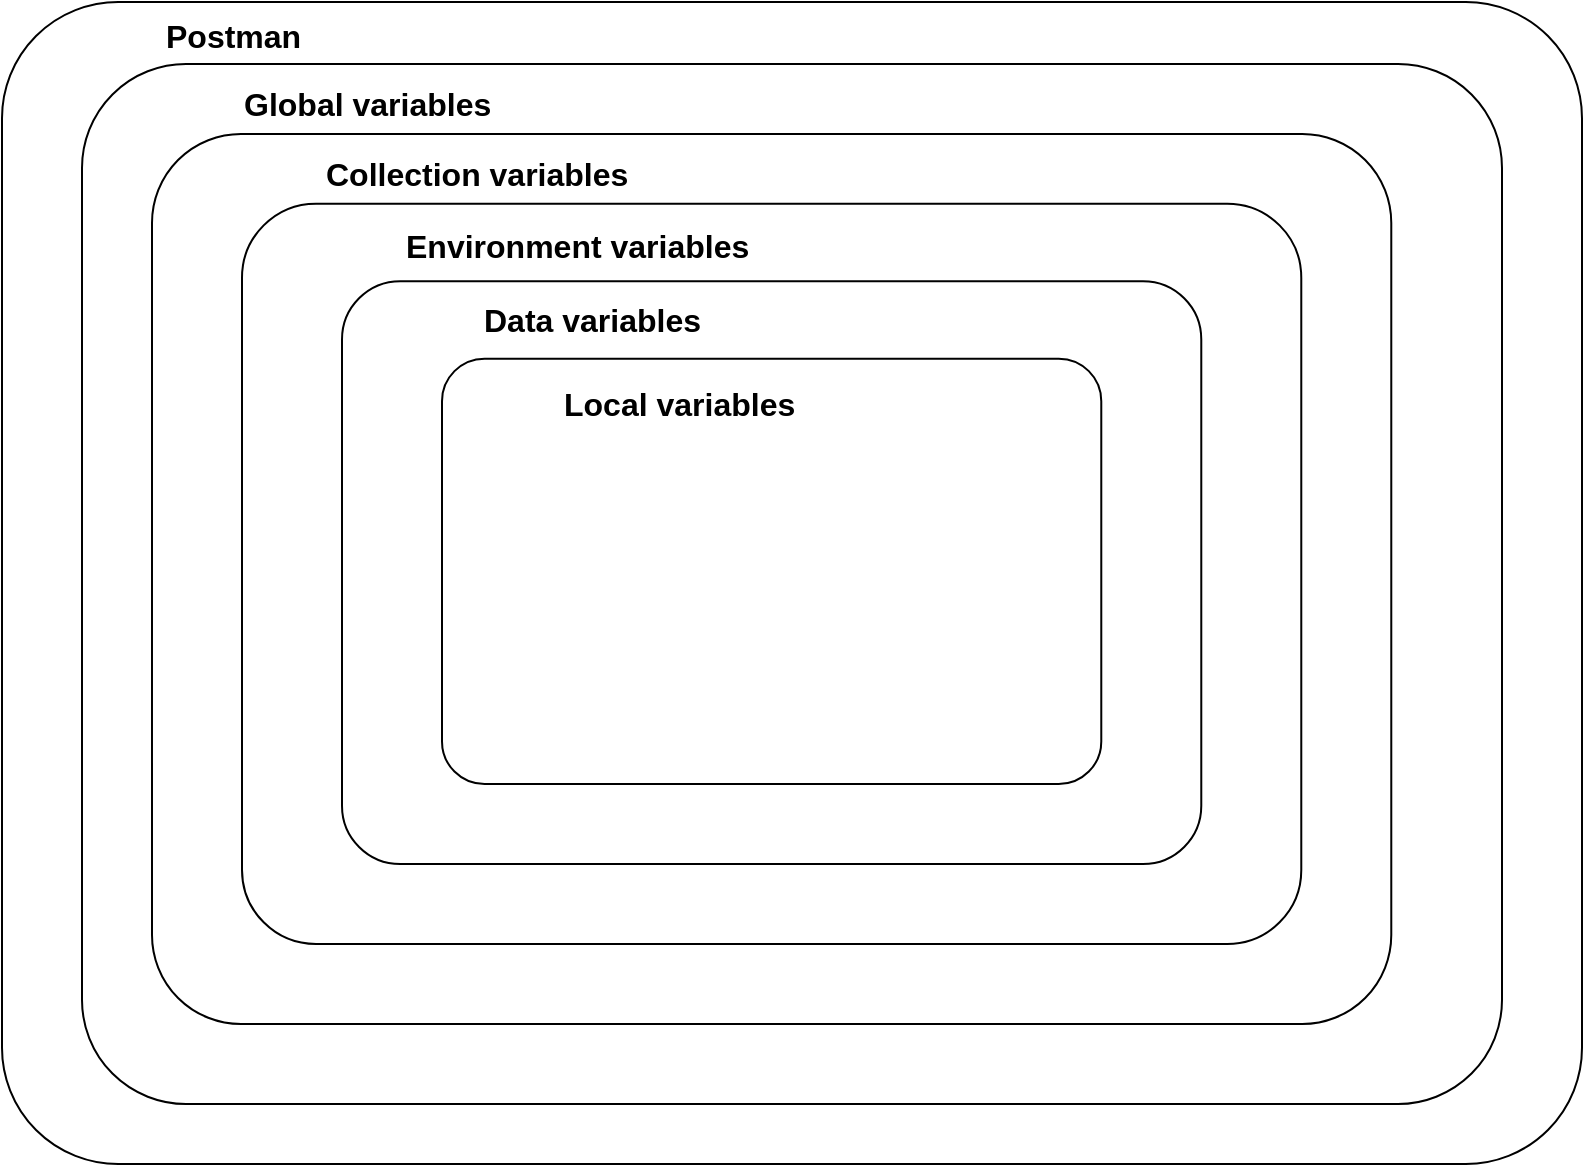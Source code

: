 <mxfile version="20.5.1" type="device"><diagram id="R2lEEEUBdFMjLlhIrx00" name="Page-1"><mxGraphModel dx="1225" dy="854" grid="1" gridSize="10" guides="1" tooltips="1" connect="1" arrows="1" fold="1" page="1" pageScale="1" pageWidth="850" pageHeight="1100" math="0" shadow="0" extFonts="Permanent Marker^https://fonts.googleapis.com/css?family=Permanent+Marker"><root><mxCell id="0"/><mxCell id="1" parent="0"/><mxCell id="NhVX0oBlsXLXcJkNOxYm-13" value="" style="rounded=1;arcSize=10;whiteSpace=wrap;html=1;align=left;" vertex="1" parent="1"><mxGeometry x="40" y="69.01" width="790" height="580.99" as="geometry"/></mxCell><mxCell id="NhVX0oBlsXLXcJkNOxYm-1" value="" style="rounded=1;arcSize=10;whiteSpace=wrap;html=1;align=left;" vertex="1" parent="1"><mxGeometry x="80" y="100" width="710" height="520" as="geometry"/></mxCell><mxCell id="NhVX0oBlsXLXcJkNOxYm-2" value="&lt;b&gt;&lt;font style=&quot;font-size: 16px;&quot;&gt;Postman&lt;/font&gt;&lt;/b&gt;" style="text;html=1;strokeColor=none;fillColor=none;align=left;verticalAlign=middle;whiteSpace=wrap;rounded=0;" vertex="1" parent="1"><mxGeometry x="120" y="71" width="90" height="30" as="geometry"/></mxCell><mxCell id="NhVX0oBlsXLXcJkNOxYm-3" value="" style="rounded=1;arcSize=10;whiteSpace=wrap;html=1;align=left;" vertex="1" parent="1"><mxGeometry x="115" y="135" width="619.64" height="445" as="geometry"/></mxCell><mxCell id="NhVX0oBlsXLXcJkNOxYm-4" value="&lt;b&gt;&lt;font style=&quot;font-size: 16px;&quot;&gt;Global variables&lt;/font&gt;&lt;/b&gt;" style="text;html=1;strokeColor=none;fillColor=none;align=left;verticalAlign=middle;whiteSpace=wrap;rounded=0;" vertex="1" parent="1"><mxGeometry x="159" y="105" width="175" height="30" as="geometry"/></mxCell><mxCell id="NhVX0oBlsXLXcJkNOxYm-5" value="" style="rounded=1;arcSize=10;whiteSpace=wrap;html=1;align=left;" vertex="1" parent="1"><mxGeometry x="160" y="169.86" width="529.64" height="370.14" as="geometry"/></mxCell><mxCell id="NhVX0oBlsXLXcJkNOxYm-6" value="" style="rounded=1;arcSize=10;whiteSpace=wrap;html=1;align=left;" vertex="1" parent="1"><mxGeometry x="210" y="208.59" width="429.64" height="291.41" as="geometry"/></mxCell><mxCell id="NhVX0oBlsXLXcJkNOxYm-7" value="" style="rounded=1;arcSize=10;whiteSpace=wrap;html=1;align=left;" vertex="1" parent="1"><mxGeometry x="260" y="247.32" width="329.64" height="212.68" as="geometry"/></mxCell><mxCell id="NhVX0oBlsXLXcJkNOxYm-9" value="&lt;b&gt;&lt;font style=&quot;font-size: 16px;&quot;&gt;Collection variables&lt;/font&gt;&lt;/b&gt;" style="text;html=1;strokeColor=none;fillColor=none;align=left;verticalAlign=middle;whiteSpace=wrap;rounded=0;" vertex="1" parent="1"><mxGeometry x="200" y="139.86" width="175" height="30" as="geometry"/></mxCell><mxCell id="NhVX0oBlsXLXcJkNOxYm-10" value="&lt;b&gt;&lt;font style=&quot;font-size: 16px;&quot;&gt;Environment variables&lt;/font&gt;&lt;/b&gt;" style="text;html=1;strokeColor=none;fillColor=none;align=left;verticalAlign=middle;whiteSpace=wrap;rounded=0;" vertex="1" parent="1"><mxGeometry x="240" y="175.59" width="175" height="30" as="geometry"/></mxCell><mxCell id="NhVX0oBlsXLXcJkNOxYm-11" value="&lt;b&gt;&lt;font style=&quot;font-size: 16px;&quot;&gt;Data variables&lt;/font&gt;&lt;/b&gt;" style="text;html=1;strokeColor=none;fillColor=none;align=left;verticalAlign=middle;whiteSpace=wrap;rounded=0;" vertex="1" parent="1"><mxGeometry x="279" y="213.32" width="175" height="30" as="geometry"/></mxCell><mxCell id="NhVX0oBlsXLXcJkNOxYm-12" value="&lt;b&gt;&lt;font style=&quot;font-size: 16px;&quot;&gt;Local variables&lt;/font&gt;&lt;/b&gt;" style="text;html=1;strokeColor=none;fillColor=none;align=left;verticalAlign=middle;whiteSpace=wrap;rounded=0;" vertex="1" parent="1"><mxGeometry x="319" y="255" width="175" height="30" as="geometry"/></mxCell></root></mxGraphModel></diagram></mxfile>